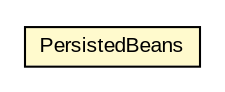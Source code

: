 #!/usr/local/bin/dot
#
# Class diagram 
# Generated by UMLGraph version R5_6-24-gf6e263 (http://www.umlgraph.org/)
#

digraph G {
	edge [fontname="arial",fontsize=10,labelfontname="arial",labelfontsize=10];
	node [fontname="arial",fontsize=10,shape=plaintext];
	nodesep=0.25;
	ranksep=0.5;
	// net.trajano.app.PersistedBeans
	c728 [label=<<table title="net.trajano.app.PersistedBeans" border="0" cellborder="1" cellspacing="0" cellpadding="2" port="p" bgcolor="lemonChiffon" href="./PersistedBeans.html">
		<tr><td><table border="0" cellspacing="0" cellpadding="1">
<tr><td align="center" balign="center"> PersistedBeans </td></tr>
		</table></td></tr>
		</table>>, URL="./PersistedBeans.html", fontname="arial", fontcolor="black", fontsize=10.0];
}

